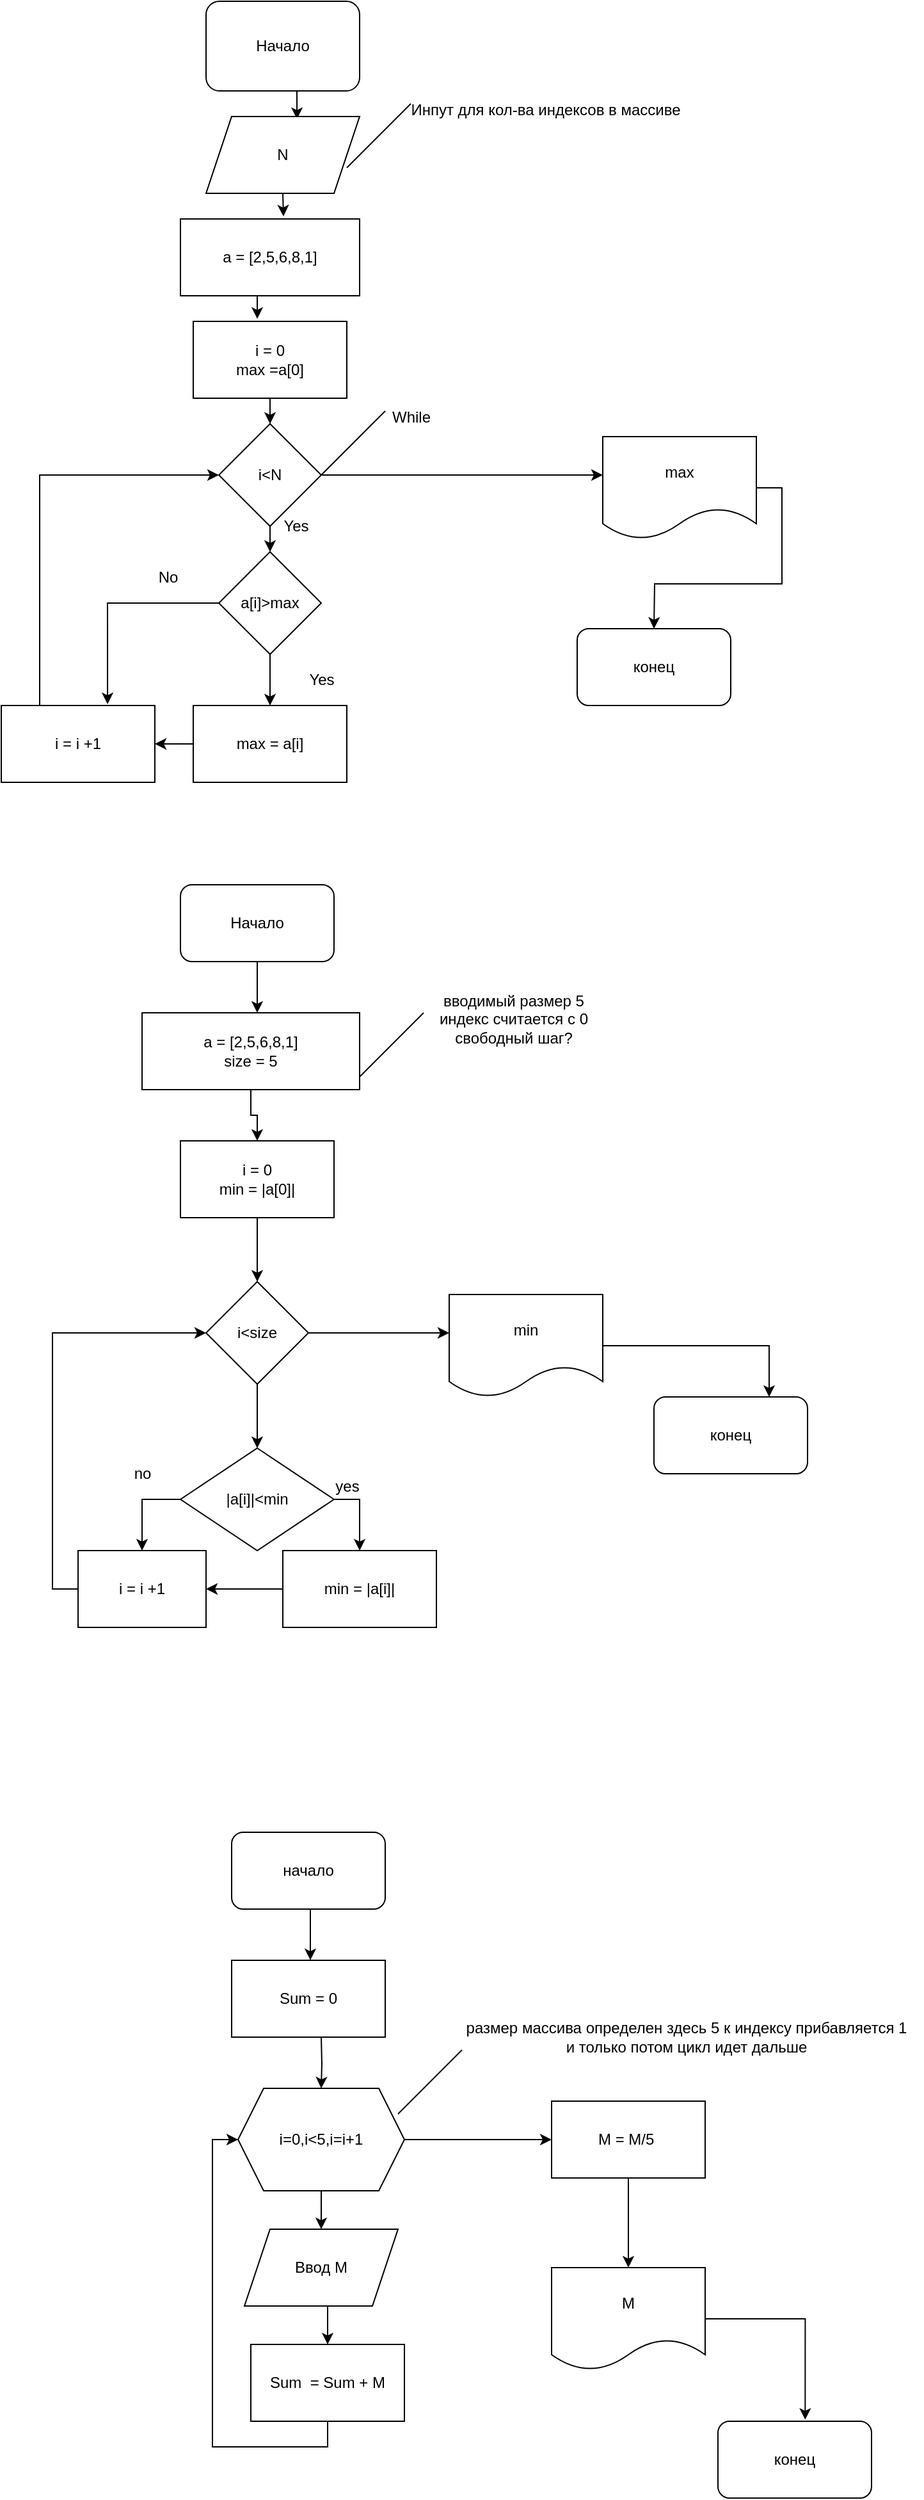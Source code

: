 <mxfile version="20.0.4" type="github">
  <diagram id="hOv4CMc3h8eQaiwRDZ-S" name="Page-1">
    <mxGraphModel dx="879" dy="580" grid="1" gridSize="10" guides="1" tooltips="1" connect="1" arrows="1" fold="1" page="1" pageScale="1" pageWidth="1654" pageHeight="2336" math="0" shadow="0">
      <root>
        <mxCell id="0" />
        <mxCell id="1" parent="0" />
        <mxCell id="QKbRD4LOsCRDeP-cugI2-16" style="edgeStyle=orthogonalEdgeStyle;rounded=0;orthogonalLoop=1;jettySize=auto;html=1;exitX=0.5;exitY=1;exitDx=0;exitDy=0;entryX=0.592;entryY=0.033;entryDx=0;entryDy=0;entryPerimeter=0;" parent="1" source="QKbRD4LOsCRDeP-cugI2-1" target="QKbRD4LOsCRDeP-cugI2-3" edge="1">
          <mxGeometry relative="1" as="geometry" />
        </mxCell>
        <mxCell id="QKbRD4LOsCRDeP-cugI2-1" value="&lt;font style=&quot;vertical-align: inherit;&quot;&gt;&lt;font style=&quot;vertical-align: inherit;&quot;&gt;Начало&lt;/font&gt;&lt;/font&gt;" style="rounded=1;whiteSpace=wrap;html=1;" parent="1" vertex="1">
          <mxGeometry x="290" y="30" width="120" height="70" as="geometry" />
        </mxCell>
        <mxCell id="QKbRD4LOsCRDeP-cugI2-5" style="edgeStyle=orthogonalEdgeStyle;rounded=0;orthogonalLoop=1;jettySize=auto;html=1;exitX=0.5;exitY=1;exitDx=0;exitDy=0;entryX=0.575;entryY=-0.033;entryDx=0;entryDy=0;entryPerimeter=0;" parent="1" source="QKbRD4LOsCRDeP-cugI2-3" target="QKbRD4LOsCRDeP-cugI2-4" edge="1">
          <mxGeometry relative="1" as="geometry" />
        </mxCell>
        <mxCell id="QKbRD4LOsCRDeP-cugI2-3" value="N" style="shape=parallelogram;perimeter=parallelogramPerimeter;whiteSpace=wrap;html=1;fixedSize=1;" parent="1" vertex="1">
          <mxGeometry x="290" y="120" width="120" height="60" as="geometry" />
        </mxCell>
        <mxCell id="QKbRD4LOsCRDeP-cugI2-17" style="edgeStyle=orthogonalEdgeStyle;rounded=0;orthogonalLoop=1;jettySize=auto;html=1;exitX=0.5;exitY=1;exitDx=0;exitDy=0;entryX=0.417;entryY=-0.033;entryDx=0;entryDy=0;entryPerimeter=0;" parent="1" source="QKbRD4LOsCRDeP-cugI2-4" target="QKbRD4LOsCRDeP-cugI2-14" edge="1">
          <mxGeometry relative="1" as="geometry" />
        </mxCell>
        <mxCell id="QKbRD4LOsCRDeP-cugI2-4" value="a = [2,5,6,8,1]" style="rounded=0;whiteSpace=wrap;html=1;" parent="1" vertex="1">
          <mxGeometry x="270" y="200" width="140" height="60" as="geometry" />
        </mxCell>
        <mxCell id="QKbRD4LOsCRDeP-cugI2-7" value="" style="endArrow=none;html=1;rounded=0;" parent="1" edge="1">
          <mxGeometry width="50" height="50" relative="1" as="geometry">
            <mxPoint x="400" y="160" as="sourcePoint" />
            <mxPoint x="450" y="110" as="targetPoint" />
          </mxGeometry>
        </mxCell>
        <mxCell id="QKbRD4LOsCRDeP-cugI2-9" value="Инпут для кол-ва индексов в массиве" style="text;html=1;align=center;verticalAlign=middle;resizable=0;points=[];autosize=1;strokeColor=none;fillColor=none;" parent="1" vertex="1">
          <mxGeometry x="440" y="100" width="230" height="30" as="geometry" />
        </mxCell>
        <mxCell id="QKbRD4LOsCRDeP-cugI2-18" style="edgeStyle=orthogonalEdgeStyle;rounded=0;orthogonalLoop=1;jettySize=auto;html=1;exitX=0.5;exitY=1;exitDx=0;exitDy=0;" parent="1" source="QKbRD4LOsCRDeP-cugI2-10" edge="1">
          <mxGeometry relative="1" as="geometry">
            <mxPoint x="340" y="460" as="targetPoint" />
          </mxGeometry>
        </mxCell>
        <mxCell id="x33IBUeL9OFxQDD6_skh-16" style="edgeStyle=orthogonalEdgeStyle;rounded=0;orthogonalLoop=1;jettySize=auto;html=1;exitX=1;exitY=0.5;exitDx=0;exitDy=0;" parent="1" source="QKbRD4LOsCRDeP-cugI2-10" edge="1">
          <mxGeometry relative="1" as="geometry">
            <mxPoint x="600" y="400" as="targetPoint" />
          </mxGeometry>
        </mxCell>
        <mxCell id="QKbRD4LOsCRDeP-cugI2-10" value="&lt;font style=&quot;vertical-align: inherit;&quot;&gt;&lt;font style=&quot;vertical-align: inherit;&quot;&gt;i&amp;lt;N&lt;/font&gt;&lt;/font&gt;" style="rhombus;whiteSpace=wrap;html=1;" parent="1" vertex="1">
          <mxGeometry x="300" y="360" width="80" height="80" as="geometry" />
        </mxCell>
        <mxCell id="QKbRD4LOsCRDeP-cugI2-15" style="edgeStyle=orthogonalEdgeStyle;rounded=0;orthogonalLoop=1;jettySize=auto;html=1;exitX=0.5;exitY=1;exitDx=0;exitDy=0;entryX=0.5;entryY=0;entryDx=0;entryDy=0;" parent="1" source="QKbRD4LOsCRDeP-cugI2-14" target="QKbRD4LOsCRDeP-cugI2-10" edge="1">
          <mxGeometry relative="1" as="geometry" />
        </mxCell>
        <mxCell id="QKbRD4LOsCRDeP-cugI2-14" value="&lt;font style=&quot;vertical-align: inherit;&quot;&gt;&lt;font style=&quot;vertical-align: inherit;&quot;&gt;&lt;font style=&quot;vertical-align: inherit;&quot;&gt;&lt;font style=&quot;vertical-align: inherit;&quot;&gt;&lt;font style=&quot;vertical-align: inherit;&quot;&gt;&lt;font style=&quot;vertical-align: inherit;&quot;&gt;&lt;font style=&quot;vertical-align: inherit;&quot;&gt;&lt;font style=&quot;vertical-align: inherit;&quot;&gt;i = 0&lt;br&gt;max =a[0]&lt;br&gt;&lt;/font&gt;&lt;/font&gt;&lt;/font&gt;&lt;/font&gt;&lt;/font&gt;&lt;/font&gt;&lt;/font&gt;&lt;/font&gt;" style="rounded=0;whiteSpace=wrap;html=1;" parent="1" vertex="1">
          <mxGeometry x="280" y="280" width="120" height="60" as="geometry" />
        </mxCell>
        <mxCell id="QKbRD4LOsCRDeP-cugI2-20" value="Yes" style="text;html=1;align=center;verticalAlign=middle;resizable=0;points=[];autosize=1;strokeColor=none;fillColor=none;" parent="1" vertex="1">
          <mxGeometry x="340" y="425" width="40" height="30" as="geometry" />
        </mxCell>
        <mxCell id="QKbRD4LOsCRDeP-cugI2-22" value="" style="endArrow=none;html=1;rounded=0;" parent="1" edge="1">
          <mxGeometry width="50" height="50" relative="1" as="geometry">
            <mxPoint x="380" y="400" as="sourcePoint" />
            <mxPoint x="430" y="350" as="targetPoint" />
          </mxGeometry>
        </mxCell>
        <mxCell id="QKbRD4LOsCRDeP-cugI2-23" value="While" style="text;html=1;align=center;verticalAlign=middle;resizable=0;points=[];autosize=1;strokeColor=none;fillColor=none;" parent="1" vertex="1">
          <mxGeometry x="425" y="340" width="50" height="30" as="geometry" />
        </mxCell>
        <mxCell id="x33IBUeL9OFxQDD6_skh-7" style="edgeStyle=orthogonalEdgeStyle;rounded=0;orthogonalLoop=1;jettySize=auto;html=1;exitX=0.5;exitY=1;exitDx=0;exitDy=0;entryX=0.5;entryY=0;entryDx=0;entryDy=0;" parent="1" source="QKbRD4LOsCRDeP-cugI2-24" target="x33IBUeL9OFxQDD6_skh-5" edge="1">
          <mxGeometry relative="1" as="geometry" />
        </mxCell>
        <mxCell id="x33IBUeL9OFxQDD6_skh-10" style="edgeStyle=orthogonalEdgeStyle;rounded=0;orthogonalLoop=1;jettySize=auto;html=1;exitX=0;exitY=0.5;exitDx=0;exitDy=0;entryX=0.692;entryY=-0.017;entryDx=0;entryDy=0;entryPerimeter=0;" parent="1" source="QKbRD4LOsCRDeP-cugI2-24" target="x33IBUeL9OFxQDD6_skh-8" edge="1">
          <mxGeometry relative="1" as="geometry" />
        </mxCell>
        <mxCell id="QKbRD4LOsCRDeP-cugI2-24" value="&lt;font style=&quot;vertical-align: inherit;&quot;&gt;&lt;font style=&quot;vertical-align: inherit;&quot;&gt;а[i]&amp;gt;max&lt;/font&gt;&lt;/font&gt;" style="rhombus;whiteSpace=wrap;html=1;" parent="1" vertex="1">
          <mxGeometry x="300" y="460" width="80" height="80" as="geometry" />
        </mxCell>
        <mxCell id="x33IBUeL9OFxQDD6_skh-3" value="Yes" style="text;html=1;align=center;verticalAlign=middle;resizable=0;points=[];autosize=1;strokeColor=none;fillColor=none;" parent="1" vertex="1">
          <mxGeometry x="360" y="545" width="40" height="30" as="geometry" />
        </mxCell>
        <mxCell id="x33IBUeL9OFxQDD6_skh-9" style="edgeStyle=orthogonalEdgeStyle;rounded=0;orthogonalLoop=1;jettySize=auto;html=1;exitX=0;exitY=0.5;exitDx=0;exitDy=0;entryX=1;entryY=0.5;entryDx=0;entryDy=0;" parent="1" source="x33IBUeL9OFxQDD6_skh-5" target="x33IBUeL9OFxQDD6_skh-8" edge="1">
          <mxGeometry relative="1" as="geometry" />
        </mxCell>
        <mxCell id="x33IBUeL9OFxQDD6_skh-5" value="max = a[i]" style="rounded=0;whiteSpace=wrap;html=1;" parent="1" vertex="1">
          <mxGeometry x="280" y="580" width="120" height="60" as="geometry" />
        </mxCell>
        <mxCell id="x33IBUeL9OFxQDD6_skh-15" style="edgeStyle=orthogonalEdgeStyle;rounded=0;orthogonalLoop=1;jettySize=auto;html=1;exitX=0.25;exitY=0;exitDx=0;exitDy=0;entryX=0;entryY=0.5;entryDx=0;entryDy=0;" parent="1" source="x33IBUeL9OFxQDD6_skh-8" target="QKbRD4LOsCRDeP-cugI2-10" edge="1">
          <mxGeometry relative="1" as="geometry" />
        </mxCell>
        <mxCell id="x33IBUeL9OFxQDD6_skh-8" value="i = i +1" style="rounded=0;whiteSpace=wrap;html=1;" parent="1" vertex="1">
          <mxGeometry x="130" y="580" width="120" height="60" as="geometry" />
        </mxCell>
        <mxCell id="x33IBUeL9OFxQDD6_skh-11" value="No" style="text;html=1;align=center;verticalAlign=middle;resizable=0;points=[];autosize=1;strokeColor=none;fillColor=none;" parent="1" vertex="1">
          <mxGeometry x="240" y="465" width="40" height="30" as="geometry" />
        </mxCell>
        <mxCell id="x33IBUeL9OFxQDD6_skh-18" style="edgeStyle=orthogonalEdgeStyle;rounded=0;orthogonalLoop=1;jettySize=auto;html=1;exitX=1;exitY=0.5;exitDx=0;exitDy=0;" parent="1" source="x33IBUeL9OFxQDD6_skh-17" edge="1">
          <mxGeometry relative="1" as="geometry">
            <mxPoint x="640" y="520" as="targetPoint" />
          </mxGeometry>
        </mxCell>
        <mxCell id="x33IBUeL9OFxQDD6_skh-17" value="max" style="shape=document;whiteSpace=wrap;html=1;boundedLbl=1;" parent="1" vertex="1">
          <mxGeometry x="600" y="370" width="120" height="80" as="geometry" />
        </mxCell>
        <mxCell id="x33IBUeL9OFxQDD6_skh-19" value="конец" style="rounded=1;whiteSpace=wrap;html=1;" parent="1" vertex="1">
          <mxGeometry x="580" y="520" width="120" height="60" as="geometry" />
        </mxCell>
        <mxCell id="abF6mprupppWIq8DB4ML-5" style="edgeStyle=orthogonalEdgeStyle;rounded=0;orthogonalLoop=1;jettySize=auto;html=1;exitX=0.5;exitY=1;exitDx=0;exitDy=0;" parent="1" source="abF6mprupppWIq8DB4ML-2" edge="1">
          <mxGeometry relative="1" as="geometry">
            <mxPoint x="330" y="820" as="targetPoint" />
          </mxGeometry>
        </mxCell>
        <mxCell id="abF6mprupppWIq8DB4ML-2" value="Начало" style="rounded=1;whiteSpace=wrap;html=1;" parent="1" vertex="1">
          <mxGeometry x="270" y="720" width="120" height="60" as="geometry" />
        </mxCell>
        <mxCell id="abF6mprupppWIq8DB4ML-7" style="edgeStyle=orthogonalEdgeStyle;rounded=0;orthogonalLoop=1;jettySize=auto;html=1;exitX=0.5;exitY=1;exitDx=0;exitDy=0;" parent="1" source="abF6mprupppWIq8DB4ML-3" target="abF6mprupppWIq8DB4ML-6" edge="1">
          <mxGeometry relative="1" as="geometry" />
        </mxCell>
        <mxCell id="abF6mprupppWIq8DB4ML-3" value="a = [2,5,6,8,1]&lt;br&gt;size = 5" style="rounded=0;whiteSpace=wrap;html=1;" parent="1" vertex="1">
          <mxGeometry x="240" y="820" width="170" height="60" as="geometry" />
        </mxCell>
        <mxCell id="abF6mprupppWIq8DB4ML-10" style="edgeStyle=orthogonalEdgeStyle;rounded=0;orthogonalLoop=1;jettySize=auto;html=1;exitX=0.5;exitY=1;exitDx=0;exitDy=0;" parent="1" source="abF6mprupppWIq8DB4ML-6" target="abF6mprupppWIq8DB4ML-8" edge="1">
          <mxGeometry relative="1" as="geometry" />
        </mxCell>
        <mxCell id="abF6mprupppWIq8DB4ML-6" value="i = 0&lt;br&gt;min = |a[0]|" style="rounded=0;whiteSpace=wrap;html=1;" parent="1" vertex="1">
          <mxGeometry x="270" y="920" width="120" height="60" as="geometry" />
        </mxCell>
        <mxCell id="abF6mprupppWIq8DB4ML-12" style="edgeStyle=orthogonalEdgeStyle;rounded=0;orthogonalLoop=1;jettySize=auto;html=1;exitX=0.5;exitY=1;exitDx=0;exitDy=0;entryX=0.5;entryY=0;entryDx=0;entryDy=0;" parent="1" source="abF6mprupppWIq8DB4ML-8" target="abF6mprupppWIq8DB4ML-11" edge="1">
          <mxGeometry relative="1" as="geometry" />
        </mxCell>
        <mxCell id="3ugPMBBeOcP1mLZwPPLr-2" style="edgeStyle=orthogonalEdgeStyle;rounded=0;orthogonalLoop=1;jettySize=auto;html=1;exitX=1;exitY=0.5;exitDx=0;exitDy=0;" parent="1" source="abF6mprupppWIq8DB4ML-8" edge="1">
          <mxGeometry relative="1" as="geometry">
            <mxPoint x="480" y="1070" as="targetPoint" />
          </mxGeometry>
        </mxCell>
        <mxCell id="abF6mprupppWIq8DB4ML-8" value="i&amp;lt;size" style="rhombus;whiteSpace=wrap;html=1;" parent="1" vertex="1">
          <mxGeometry x="290" y="1030" width="80" height="80" as="geometry" />
        </mxCell>
        <mxCell id="abF6mprupppWIq8DB4ML-15" style="edgeStyle=orthogonalEdgeStyle;rounded=0;orthogonalLoop=1;jettySize=auto;html=1;exitX=0;exitY=0.5;exitDx=0;exitDy=0;entryX=0.5;entryY=0;entryDx=0;entryDy=0;" parent="1" source="abF6mprupppWIq8DB4ML-11" target="abF6mprupppWIq8DB4ML-14" edge="1">
          <mxGeometry relative="1" as="geometry" />
        </mxCell>
        <mxCell id="abF6mprupppWIq8DB4ML-24" style="edgeStyle=orthogonalEdgeStyle;rounded=0;orthogonalLoop=1;jettySize=auto;html=1;exitX=1;exitY=0.5;exitDx=0;exitDy=0;" parent="1" source="abF6mprupppWIq8DB4ML-11" target="abF6mprupppWIq8DB4ML-23" edge="1">
          <mxGeometry relative="1" as="geometry" />
        </mxCell>
        <mxCell id="abF6mprupppWIq8DB4ML-11" value="&lt;font style=&quot;vertical-align: inherit;&quot;&gt;&lt;font style=&quot;vertical-align: inherit;&quot;&gt;|а[i]|&amp;lt;min&lt;/font&gt;&lt;/font&gt;" style="rhombus;whiteSpace=wrap;html=1;" parent="1" vertex="1">
          <mxGeometry x="270" y="1160" width="120" height="80" as="geometry" />
        </mxCell>
        <mxCell id="abF6mprupppWIq8DB4ML-16" style="edgeStyle=orthogonalEdgeStyle;rounded=0;orthogonalLoop=1;jettySize=auto;html=1;exitX=0;exitY=0.5;exitDx=0;exitDy=0;entryX=0;entryY=0.5;entryDx=0;entryDy=0;" parent="1" source="abF6mprupppWIq8DB4ML-14" target="abF6mprupppWIq8DB4ML-8" edge="1">
          <mxGeometry relative="1" as="geometry" />
        </mxCell>
        <mxCell id="abF6mprupppWIq8DB4ML-14" value="i = i +1" style="rounded=0;whiteSpace=wrap;html=1;" parent="1" vertex="1">
          <mxGeometry x="190" y="1240" width="100" height="60" as="geometry" />
        </mxCell>
        <mxCell id="abF6mprupppWIq8DB4ML-19" value="no" style="text;html=1;align=center;verticalAlign=middle;resizable=0;points=[];autosize=1;strokeColor=none;fillColor=none;" parent="1" vertex="1">
          <mxGeometry x="220" y="1165" width="40" height="30" as="geometry" />
        </mxCell>
        <mxCell id="3ugPMBBeOcP1mLZwPPLr-1" style="edgeStyle=orthogonalEdgeStyle;rounded=0;orthogonalLoop=1;jettySize=auto;html=1;entryX=1;entryY=0.5;entryDx=0;entryDy=0;" parent="1" source="abF6mprupppWIq8DB4ML-23" target="abF6mprupppWIq8DB4ML-14" edge="1">
          <mxGeometry relative="1" as="geometry" />
        </mxCell>
        <mxCell id="abF6mprupppWIq8DB4ML-23" value="min = |a[i]|" style="rounded=0;whiteSpace=wrap;html=1;" parent="1" vertex="1">
          <mxGeometry x="350" y="1240" width="120" height="60" as="geometry" />
        </mxCell>
        <mxCell id="abF6mprupppWIq8DB4ML-26" value="yes" style="text;html=1;align=center;verticalAlign=middle;resizable=0;points=[];autosize=1;strokeColor=none;fillColor=none;" parent="1" vertex="1">
          <mxGeometry x="380" y="1175" width="40" height="30" as="geometry" />
        </mxCell>
        <mxCell id="abF6mprupppWIq8DB4ML-28" value="" style="endArrow=none;html=1;rounded=0;" parent="1" edge="1">
          <mxGeometry width="50" height="50" relative="1" as="geometry">
            <mxPoint x="410" y="870" as="sourcePoint" />
            <mxPoint x="460" y="820" as="targetPoint" />
          </mxGeometry>
        </mxCell>
        <mxCell id="abF6mprupppWIq8DB4ML-29" value="вводимый размер 5&lt;br&gt;индекс считается с 0&lt;br&gt;свободный шаг?" style="text;html=1;align=center;verticalAlign=middle;resizable=0;points=[];autosize=1;strokeColor=none;fillColor=none;" parent="1" vertex="1">
          <mxGeometry x="460" y="800" width="140" height="50" as="geometry" />
        </mxCell>
        <mxCell id="3ugPMBBeOcP1mLZwPPLr-5" style="edgeStyle=orthogonalEdgeStyle;rounded=0;orthogonalLoop=1;jettySize=auto;html=1;exitX=1;exitY=0.5;exitDx=0;exitDy=0;entryX=0.75;entryY=0;entryDx=0;entryDy=0;" parent="1" source="3ugPMBBeOcP1mLZwPPLr-3" target="3ugPMBBeOcP1mLZwPPLr-4" edge="1">
          <mxGeometry relative="1" as="geometry" />
        </mxCell>
        <mxCell id="3ugPMBBeOcP1mLZwPPLr-3" value="min" style="shape=document;whiteSpace=wrap;html=1;boundedLbl=1;" parent="1" vertex="1">
          <mxGeometry x="480" y="1040" width="120" height="80" as="geometry" />
        </mxCell>
        <mxCell id="3ugPMBBeOcP1mLZwPPLr-4" value="конец" style="rounded=1;whiteSpace=wrap;html=1;" parent="1" vertex="1">
          <mxGeometry x="640" y="1120" width="120" height="60" as="geometry" />
        </mxCell>
        <mxCell id="7UkuXEC-VQRonw2ITMXY-3" style="edgeStyle=orthogonalEdgeStyle;rounded=0;orthogonalLoop=1;jettySize=auto;html=1;exitX=0.5;exitY=1;exitDx=0;exitDy=0;entryX=0.45;entryY=-0.002;entryDx=0;entryDy=0;entryPerimeter=0;" edge="1" parent="1" source="7UkuXEC-VQRonw2ITMXY-1">
          <mxGeometry relative="1" as="geometry">
            <mxPoint x="371.5" y="1559.88" as="targetPoint" />
          </mxGeometry>
        </mxCell>
        <mxCell id="7UkuXEC-VQRonw2ITMXY-1" value="&lt;font style=&quot;vertical-align: inherit;&quot;&gt;&lt;font style=&quot;vertical-align: inherit;&quot;&gt;начало&lt;/font&gt;&lt;/font&gt;" style="rounded=1;whiteSpace=wrap;html=1;" vertex="1" parent="1">
          <mxGeometry x="310" y="1460" width="120" height="60" as="geometry" />
        </mxCell>
        <mxCell id="7UkuXEC-VQRonw2ITMXY-11" style="edgeStyle=orthogonalEdgeStyle;rounded=0;orthogonalLoop=1;jettySize=auto;html=1;exitX=0.5;exitY=1;exitDx=0;exitDy=0;entryX=0.5;entryY=0;entryDx=0;entryDy=0;" edge="1" parent="1">
          <mxGeometry relative="1" as="geometry">
            <mxPoint x="380" y="1620" as="sourcePoint" />
            <mxPoint x="380" y="1660" as="targetPoint" />
          </mxGeometry>
        </mxCell>
        <mxCell id="7UkuXEC-VQRonw2ITMXY-18" style="edgeStyle=orthogonalEdgeStyle;rounded=0;orthogonalLoop=1;jettySize=auto;html=1;exitX=0.5;exitY=1;exitDx=0;exitDy=0;" edge="1" parent="1" source="7UkuXEC-VQRonw2ITMXY-12">
          <mxGeometry relative="1" as="geometry">
            <mxPoint x="380" y="1770" as="targetPoint" />
          </mxGeometry>
        </mxCell>
        <mxCell id="7UkuXEC-VQRonw2ITMXY-25" style="edgeStyle=orthogonalEdgeStyle;rounded=0;orthogonalLoop=1;jettySize=auto;html=1;exitX=1;exitY=0.5;exitDx=0;exitDy=0;" edge="1" parent="1" source="7UkuXEC-VQRonw2ITMXY-12">
          <mxGeometry relative="1" as="geometry">
            <mxPoint x="560" y="1700" as="targetPoint" />
          </mxGeometry>
        </mxCell>
        <mxCell id="7UkuXEC-VQRonw2ITMXY-12" value="i=0,i&amp;lt;5,i=i+1" style="shape=hexagon;perimeter=hexagonPerimeter2;whiteSpace=wrap;html=1;fixedSize=1;" vertex="1" parent="1">
          <mxGeometry x="315" y="1660" width="130" height="80" as="geometry" />
        </mxCell>
        <mxCell id="7UkuXEC-VQRonw2ITMXY-15" value="Sum = 0" style="rounded=0;whiteSpace=wrap;html=1;" vertex="1" parent="1">
          <mxGeometry x="310" y="1560" width="120" height="60" as="geometry" />
        </mxCell>
        <mxCell id="7UkuXEC-VQRonw2ITMXY-22" style="edgeStyle=orthogonalEdgeStyle;rounded=0;orthogonalLoop=1;jettySize=auto;html=1;exitX=0.5;exitY=1;exitDx=0;exitDy=0;entryX=0.5;entryY=0;entryDx=0;entryDy=0;" edge="1" parent="1" source="7UkuXEC-VQRonw2ITMXY-20" target="7UkuXEC-VQRonw2ITMXY-21">
          <mxGeometry relative="1" as="geometry" />
        </mxCell>
        <mxCell id="7UkuXEC-VQRonw2ITMXY-20" value="Ввод М" style="shape=parallelogram;perimeter=parallelogramPerimeter;whiteSpace=wrap;html=1;fixedSize=1;" vertex="1" parent="1">
          <mxGeometry x="320" y="1770" width="120" height="60" as="geometry" />
        </mxCell>
        <mxCell id="7UkuXEC-VQRonw2ITMXY-24" style="edgeStyle=orthogonalEdgeStyle;rounded=0;orthogonalLoop=1;jettySize=auto;html=1;exitX=0.5;exitY=1;exitDx=0;exitDy=0;entryX=0;entryY=0.5;entryDx=0;entryDy=0;" edge="1" parent="1" source="7UkuXEC-VQRonw2ITMXY-21" target="7UkuXEC-VQRonw2ITMXY-12">
          <mxGeometry relative="1" as="geometry" />
        </mxCell>
        <mxCell id="7UkuXEC-VQRonw2ITMXY-21" value="Sum&amp;nbsp; = Sum + М" style="rounded=0;whiteSpace=wrap;html=1;" vertex="1" parent="1">
          <mxGeometry x="325" y="1860" width="120" height="60" as="geometry" />
        </mxCell>
        <mxCell id="7UkuXEC-VQRonw2ITMXY-30" style="edgeStyle=orthogonalEdgeStyle;rounded=0;orthogonalLoop=1;jettySize=auto;html=1;exitX=0.5;exitY=1;exitDx=0;exitDy=0;entryX=0.5;entryY=0;entryDx=0;entryDy=0;" edge="1" parent="1" source="7UkuXEC-VQRonw2ITMXY-26" target="7UkuXEC-VQRonw2ITMXY-29">
          <mxGeometry relative="1" as="geometry" />
        </mxCell>
        <mxCell id="7UkuXEC-VQRonw2ITMXY-26" value="М = М/5&amp;nbsp;" style="rounded=0;whiteSpace=wrap;html=1;" vertex="1" parent="1">
          <mxGeometry x="560" y="1670" width="120" height="60" as="geometry" />
        </mxCell>
        <mxCell id="7UkuXEC-VQRonw2ITMXY-32" style="edgeStyle=orthogonalEdgeStyle;rounded=0;orthogonalLoop=1;jettySize=auto;html=1;exitX=1;exitY=0.5;exitDx=0;exitDy=0;entryX=0.568;entryY=-0.02;entryDx=0;entryDy=0;entryPerimeter=0;" edge="1" parent="1" source="7UkuXEC-VQRonw2ITMXY-29" target="7UkuXEC-VQRonw2ITMXY-31">
          <mxGeometry relative="1" as="geometry" />
        </mxCell>
        <mxCell id="7UkuXEC-VQRonw2ITMXY-29" value="M" style="shape=document;whiteSpace=wrap;html=1;boundedLbl=1;" vertex="1" parent="1">
          <mxGeometry x="560" y="1800" width="120" height="80" as="geometry" />
        </mxCell>
        <mxCell id="7UkuXEC-VQRonw2ITMXY-31" value="конец" style="rounded=1;whiteSpace=wrap;html=1;" vertex="1" parent="1">
          <mxGeometry x="690" y="1920" width="120" height="60" as="geometry" />
        </mxCell>
        <mxCell id="7UkuXEC-VQRonw2ITMXY-33" value="" style="endArrow=none;html=1;rounded=0;" edge="1" parent="1">
          <mxGeometry width="50" height="50" relative="1" as="geometry">
            <mxPoint x="440" y="1680" as="sourcePoint" />
            <mxPoint x="490" y="1630" as="targetPoint" />
          </mxGeometry>
        </mxCell>
        <mxCell id="7UkuXEC-VQRonw2ITMXY-35" value="размер массива определен здесь 5 к индексу прибавляется 1&lt;br&gt;и только потом цикл идет дальше" style="text;html=1;align=center;verticalAlign=middle;resizable=0;points=[];autosize=1;strokeColor=none;fillColor=none;" vertex="1" parent="1">
          <mxGeometry x="480" y="1600" width="370" height="40" as="geometry" />
        </mxCell>
      </root>
    </mxGraphModel>
  </diagram>
</mxfile>
